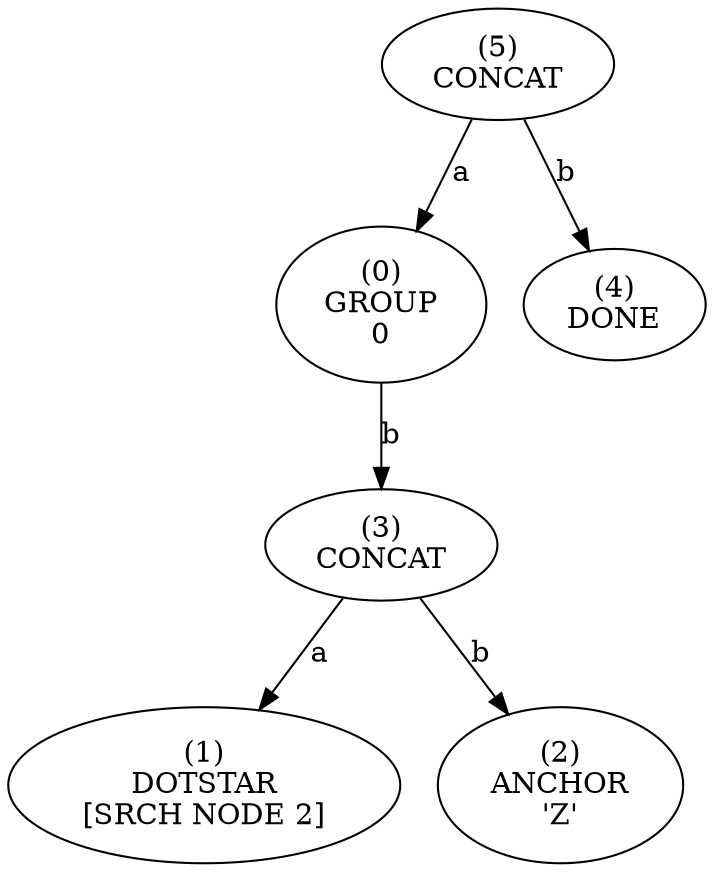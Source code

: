 digraph tree {
    n0xc07a5c0fa380 [label="(5)
CONCAT
"];
    n0xc07a5c0fa380 -> n0xc07a5c0fa2e0 [label="a"];
    n0xc07a5c0fa2e0 [label="(0)
GROUP
0"];
    n0xc07a5c0fa2e0 -> n0xc07a5c0fa340 [label="b"];
    n0xc07a5c0fa340 [label="(3)
CONCAT
"];
    n0xc07a5c0fa340 -> n0xc07a5c0fa300 [label="a"];
    n0xc07a5c0fa300 [label="(1)
DOTSTAR
[SRCH NODE 2]"];
    n0xc07a5c0fa340 -> n0xc07a5c0fa320 [label="b"];
    n0xc07a5c0fa320 [label="(2)
ANCHOR
'Z'"];
    n0xc07a5c0fa380 -> n0xc07a5c0fa360 [label="b"];
    n0xc07a5c0fa360 [label="(4)
DONE
"];
}
